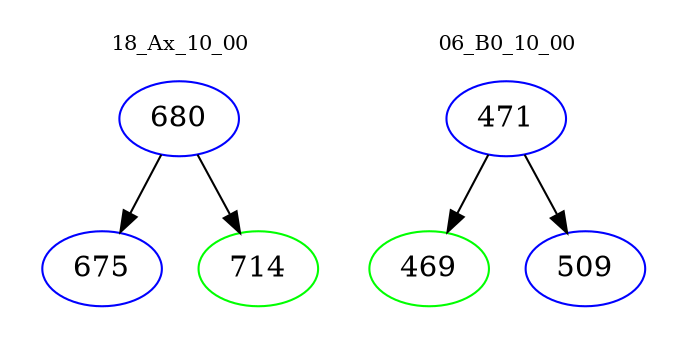 digraph{
subgraph cluster_0 {
color = white
label = "18_Ax_10_00";
fontsize=10;
T0_680 [label="680", color="blue"]
T0_680 -> T0_675 [color="black"]
T0_675 [label="675", color="blue"]
T0_680 -> T0_714 [color="black"]
T0_714 [label="714", color="green"]
}
subgraph cluster_1 {
color = white
label = "06_B0_10_00";
fontsize=10;
T1_471 [label="471", color="blue"]
T1_471 -> T1_469 [color="black"]
T1_469 [label="469", color="green"]
T1_471 -> T1_509 [color="black"]
T1_509 [label="509", color="blue"]
}
}
